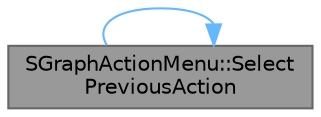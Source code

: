 digraph "SGraphActionMenu::SelectPreviousAction"
{
 // INTERACTIVE_SVG=YES
 // LATEX_PDF_SIZE
  bgcolor="transparent";
  edge [fontname=Helvetica,fontsize=10,labelfontname=Helvetica,labelfontsize=10];
  node [fontname=Helvetica,fontsize=10,shape=box,height=0.2,width=0.4];
  rankdir="LR";
  Node1 [id="Node000001",label="SGraphActionMenu::Select\lPreviousAction",height=0.2,width=0.4,color="gray40", fillcolor="grey60", style="filled", fontcolor="black",tooltip="Helper functions for keyboard interaction."];
  Node1 -> Node1 [id="edge1_Node000001_Node000001",color="steelblue1",style="solid",tooltip=" "];
}

